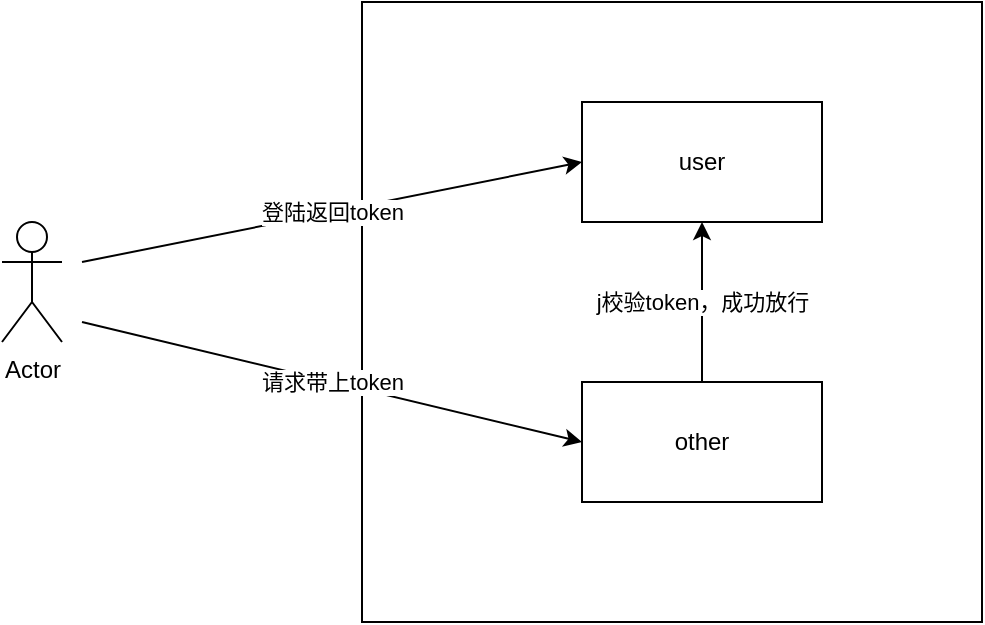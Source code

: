<mxfile version="13.7.9" type="device"><diagram id="prtHgNgQTEPvFCAcTncT" name="Page-1"><mxGraphModel dx="1086" dy="806" grid="1" gridSize="10" guides="1" tooltips="1" connect="1" arrows="1" fold="1" page="1" pageScale="1" pageWidth="827" pageHeight="1169" math="0" shadow="0"><root><mxCell id="0"/><mxCell id="1" parent="0"/><mxCell id="Mml4hJPcuY9cIUQxU9rA-2" value="" style="whiteSpace=wrap;html=1;aspect=fixed;" vertex="1" parent="1"><mxGeometry x="280" y="100" width="310" height="310" as="geometry"/></mxCell><mxCell id="Mml4hJPcuY9cIUQxU9rA-1" value="Actor" style="shape=umlActor;verticalLabelPosition=bottom;verticalAlign=top;html=1;outlineConnect=0;" vertex="1" parent="1"><mxGeometry x="100" y="210" width="30" height="60" as="geometry"/></mxCell><mxCell id="Mml4hJPcuY9cIUQxU9rA-3" value="user" style="rounded=0;whiteSpace=wrap;html=1;" vertex="1" parent="1"><mxGeometry x="390" y="150" width="120" height="60" as="geometry"/></mxCell><mxCell id="Mml4hJPcuY9cIUQxU9rA-8" value="j校验token，成功放行" style="edgeStyle=orthogonalEdgeStyle;rounded=0;orthogonalLoop=1;jettySize=auto;html=1;startArrow=none;startFill=0;" edge="1" parent="1" source="Mml4hJPcuY9cIUQxU9rA-4" target="Mml4hJPcuY9cIUQxU9rA-3"><mxGeometry relative="1" as="geometry"/></mxCell><mxCell id="Mml4hJPcuY9cIUQxU9rA-4" value="other" style="rounded=0;whiteSpace=wrap;html=1;" vertex="1" parent="1"><mxGeometry x="390" y="290" width="120" height="60" as="geometry"/></mxCell><mxCell id="Mml4hJPcuY9cIUQxU9rA-5" value="登陆返回token" style="endArrow=classic;startArrow=none;html=1;entryX=0;entryY=0.5;entryDx=0;entryDy=0;startFill=0;" edge="1" parent="1" target="Mml4hJPcuY9cIUQxU9rA-3"><mxGeometry width="50" height="50" relative="1" as="geometry"><mxPoint x="140" y="230" as="sourcePoint"/><mxPoint x="440" y="390" as="targetPoint"/><Array as="points"/></mxGeometry></mxCell><mxCell id="Mml4hJPcuY9cIUQxU9rA-7" value="请求带上token" style="endArrow=classic;html=1;entryX=0;entryY=0.5;entryDx=0;entryDy=0;" edge="1" parent="1" target="Mml4hJPcuY9cIUQxU9rA-4"><mxGeometry width="50" height="50" relative="1" as="geometry"><mxPoint x="140" y="260" as="sourcePoint"/><mxPoint x="440" y="390" as="targetPoint"/></mxGeometry></mxCell></root></mxGraphModel></diagram></mxfile>